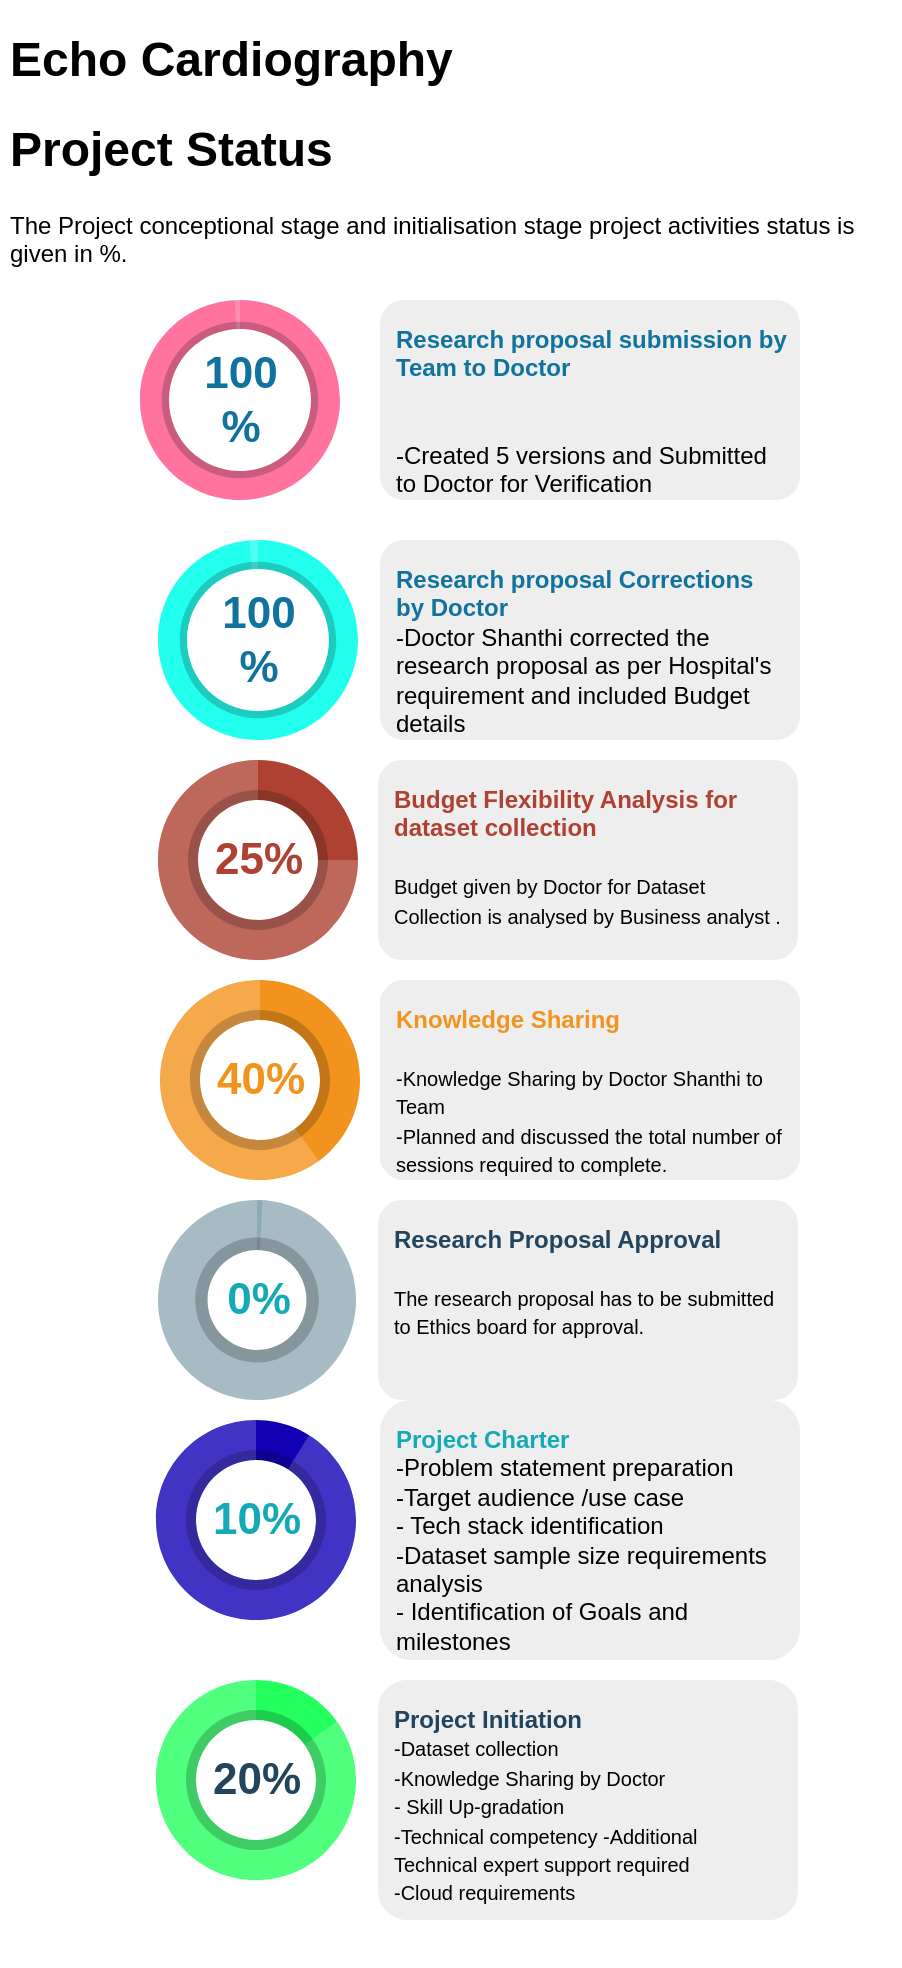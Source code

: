 <mxfile version="20.7.4" type="github">
  <diagram id="C5RBs43oDa-KdzZeNtuy" name="Page-1">
    <mxGraphModel dx="810" dy="1538" grid="1" gridSize="10" guides="1" tooltips="1" connect="1" arrows="1" fold="1" page="1" pageScale="1" pageWidth="827" pageHeight="1169" math="0" shadow="0">
      <root>
        <mxCell id="WIyWlLk6GJQsqaUBKTNV-0" />
        <mxCell id="WIyWlLk6GJQsqaUBKTNV-1" parent="WIyWlLk6GJQsqaUBKTNV-0" />
        <mxCell id="kb_pg4geoTnKRLb5H52R-29" value="40%" style="verticalLabelPosition=middle;verticalAlign=middle;html=1;html=1;shape=mxgraph.infographic.partConcEllipse;startAngle=0;endAngle=0.4;arcWidth=0.4;strokeColor=none;fillColor=#F2931E;fontSize=22;fontColor=#F2931E;align=center;fontStyle=1;" vertex="1" parent="WIyWlLk6GJQsqaUBKTNV-1">
          <mxGeometry x="130" y="-660" width="100" height="100" as="geometry" />
        </mxCell>
        <mxCell id="kb_pg4geoTnKRLb5H52R-30" value="25%" style="verticalLabelPosition=middle;verticalAlign=middle;html=1;html=1;shape=mxgraph.infographic.partConcEllipse;startAngle=0;endAngle=0.25;arcWidth=0.4;strokeColor=none;fillColor=#AE4132;fontSize=22;fontColor=#AE4132;align=center;fontStyle=1;" vertex="1" parent="WIyWlLk6GJQsqaUBKTNV-1">
          <mxGeometry x="129" y="-770" width="100" height="100" as="geometry" />
        </mxCell>
        <mxCell id="kb_pg4geoTnKRLb5H52R-31" value="20%" style="verticalLabelPosition=middle;verticalAlign=middle;html=1;html=1;shape=mxgraph.infographic.partConcEllipse;startAngle=0;endAngle=0.15;arcWidth=0.4;strokeColor=none;fillColor=#23FF5D;fontSize=22;fontColor=#23445D;align=center;fontStyle=1;" vertex="1" parent="WIyWlLk6GJQsqaUBKTNV-1">
          <mxGeometry x="128" y="-310" width="100" height="100" as="geometry" />
        </mxCell>
        <mxCell id="kb_pg4geoTnKRLb5H52R-32" value="0%" style="verticalLabelPosition=middle;verticalAlign=middle;html=1;html=1;shape=mxgraph.infographic.partConcEllipse;startAngle=0;endAngle=0.009;arcWidth=0.5;strokeColor=none;fillColor=#90AAB5;fontSize=22;fontColor=#12AAB5;align=center;fontStyle=1;" vertex="1" parent="WIyWlLk6GJQsqaUBKTNV-1">
          <mxGeometry x="129" y="-550" width="99" height="100" as="geometry" />
        </mxCell>
        <mxCell id="kb_pg4geoTnKRLb5H52R-34" value="&lt;font style=&quot;&quot;&gt;&lt;font color=&quot;#f2931e&quot;&gt;&lt;b&gt;Knowledge Sharing&lt;/b&gt;&lt;/font&gt;&lt;br&gt;&lt;br&gt;&lt;font style=&quot;font-size: 10px;&quot; size=&quot;1&quot;&gt;Knowledge Sharing by Doctor Shanthi to Team&lt;/font&gt;&lt;/font&gt;" style="rounded=1;strokeColor=none;fillColor=#EEEEEE;align=left;arcSize=12;verticalAlign=top;whiteSpace=wrap;html=1;fontSize=12;spacing=8;" vertex="1" parent="WIyWlLk6GJQsqaUBKTNV-1">
          <mxGeometry x="240" y="-660" width="210" height="100" as="geometry" />
        </mxCell>
        <mxCell id="kb_pg4geoTnKRLb5H52R-35" value="&lt;font style=&quot;&quot;&gt;&lt;font color=&quot;#ae4132&quot;&gt;&lt;b&gt;Budget Flexibility Analysis for dataset collection&lt;/b&gt;&lt;/font&gt;&lt;br&gt;&lt;br&gt;&lt;font style=&quot;font-size: 10px;&quot; size=&quot;1&quot;&gt;Budget given by Doctor for Dataset Collection is analysed by Business analyst .&lt;/font&gt;&lt;/font&gt;" style="rounded=1;strokeColor=none;fillColor=#EEEEEE;align=left;arcSize=12;verticalAlign=top;whiteSpace=wrap;html=1;fontSize=12;spacing=8;" vertex="1" parent="WIyWlLk6GJQsqaUBKTNV-1">
          <mxGeometry x="239" y="-770" width="210" height="100" as="geometry" />
        </mxCell>
        <mxCell id="kb_pg4geoTnKRLb5H52R-36" value="&lt;font style=&quot;&quot;&gt;&lt;font color=&quot;#23445d&quot;&gt;&lt;b&gt;Project Initiation&lt;/b&gt;&lt;/font&gt;&lt;br&gt;&lt;font style=&quot;&quot;&gt;&lt;span style=&quot;font-size: 10px;&quot;&gt;-Dataset collection&lt;/span&gt;&lt;br&gt;&lt;span style=&quot;font-size: 10px;&quot;&gt;-Knowledge Sharing by Doctor&amp;nbsp;&lt;/span&gt;&lt;br&gt;&lt;span style=&quot;font-size: 10px;&quot;&gt;- Skill Up-gradation&lt;br&gt;-Technical competency -Additional Technical expert support required&amp;nbsp;&lt;br&gt;-Cloud requirements&lt;br&gt;&lt;/span&gt;&lt;br&gt;&lt;br&gt;&lt;/font&gt;&lt;/font&gt;" style="rounded=1;strokeColor=none;fillColor=#EEEEEE;align=left;arcSize=12;verticalAlign=top;whiteSpace=wrap;html=1;fontSize=12;spacing=8;" vertex="1" parent="WIyWlLk6GJQsqaUBKTNV-1">
          <mxGeometry x="239" y="-310" width="210" height="120" as="geometry" />
        </mxCell>
        <mxCell id="kb_pg4geoTnKRLb5H52R-37" value="&lt;font style=&quot;&quot;&gt;&lt;font color=&quot;#12aab5&quot;&gt;&lt;b&gt;Project Charter&lt;/b&gt;&lt;/font&gt;&lt;br&gt;-Problem statement preparation&lt;br&gt;-Target audience /use case&lt;br&gt;- Tech stack identification&lt;br&gt;-Dataset sample size requirements analysis&lt;br&gt;- Identification of Goals and milestones&lt;br&gt;&lt;/font&gt;" style="rounded=1;strokeColor=none;fillColor=#EEEEEE;align=left;arcSize=12;verticalAlign=top;whiteSpace=wrap;html=1;fontSize=12;spacing=8;" vertex="1" parent="WIyWlLk6GJQsqaUBKTNV-1">
          <mxGeometry x="240" y="-450" width="210" height="130" as="geometry" />
        </mxCell>
        <mxCell id="kb_pg4geoTnKRLb5H52R-38" value="100&lt;br&gt;%" style="verticalLabelPosition=middle;verticalAlign=middle;html=1;html=1;shape=mxgraph.infographic.partConcEllipse;startAngle=0;endAngle=0.992;arcWidth=0.29;strokeColor=none;fillColor=#FF739E;fontSize=22;fontColor=#10739E;align=center;fontStyle=1;" vertex="1" parent="WIyWlLk6GJQsqaUBKTNV-1">
          <mxGeometry x="120" y="-1000" width="100" height="100" as="geometry" />
        </mxCell>
        <mxCell id="kb_pg4geoTnKRLb5H52R-40" value="&lt;font style=&quot;&quot;&gt;&lt;font color=&quot;#10739e&quot;&gt;&lt;b&gt;Research proposal submission by Team to Doctor&lt;/b&gt;&lt;/font&gt;&lt;br&gt;&lt;br&gt;&lt;br&gt;-Created 5 versions and Submitted to Doctor for Verification&amp;nbsp;&lt;br&gt;&lt;/font&gt;" style="rounded=1;strokeColor=none;fillColor=#EEEEEE;align=left;arcSize=12;verticalAlign=top;whiteSpace=wrap;html=1;fontSize=12;spacing=8;" vertex="1" parent="WIyWlLk6GJQsqaUBKTNV-1">
          <mxGeometry x="240" y="-1000" width="210" height="100" as="geometry" />
        </mxCell>
        <mxCell id="kb_pg4geoTnKRLb5H52R-46" value="10%" style="verticalLabelPosition=middle;verticalAlign=middle;html=1;html=1;shape=mxgraph.infographic.partConcEllipse;startAngle=0;endAngle=0.089;arcWidth=0.4;strokeColor=none;fillColor=#1200B5;fontSize=22;fontColor=#12AAB5;align=center;fontStyle=1;" vertex="1" parent="WIyWlLk6GJQsqaUBKTNV-1">
          <mxGeometry x="128" y="-440" width="100" height="100" as="geometry" />
        </mxCell>
        <mxCell id="kb_pg4geoTnKRLb5H52R-47" value="&lt;font style=&quot;border-color: var(--border-color);&quot; color=&quot;#f2931e&quot;&gt;&lt;b style=&quot;border-color: var(--border-color);&quot;&gt;Knowledge Sharing&lt;/b&gt;&lt;/font&gt;&lt;br style=&quot;border-color: var(--border-color);&quot;&gt;&lt;br style=&quot;border-color: var(--border-color);&quot;&gt;&lt;font style=&quot;border-color: var(--border-color); font-size: 10px;&quot;&gt;-Knowledge Sharing by Doctor Shanthi to Team&lt;br&gt;-Planned and discussed the total number of sessions required to complete.&lt;br&gt;&lt;/font&gt;" style="rounded=1;strokeColor=none;fillColor=#EEEEEE;align=left;arcSize=12;verticalAlign=top;whiteSpace=wrap;html=1;fontSize=12;spacing=8;" vertex="1" parent="WIyWlLk6GJQsqaUBKTNV-1">
          <mxGeometry x="240" y="-660" width="210" height="100" as="geometry" />
        </mxCell>
        <mxCell id="kb_pg4geoTnKRLb5H52R-50" value="&lt;font style=&quot;&quot;&gt;&lt;font color=&quot;#23445d&quot;&gt;&lt;b&gt;Research Proposal Approval&lt;/b&gt;&lt;/font&gt;&lt;br&gt;&lt;br&gt;&lt;font style=&quot;font-size: 10px;&quot; size=&quot;1&quot;&gt;The research proposal has to be submitted to Ethics board for approval.&lt;/font&gt;&lt;/font&gt;" style="rounded=1;strokeColor=none;fillColor=#EEEEEE;align=left;arcSize=12;verticalAlign=top;whiteSpace=wrap;html=1;fontSize=12;spacing=8;" vertex="1" parent="WIyWlLk6GJQsqaUBKTNV-1">
          <mxGeometry x="239" y="-550" width="210" height="100" as="geometry" />
        </mxCell>
        <mxCell id="kb_pg4geoTnKRLb5H52R-52" value="100&lt;br&gt;%" style="verticalLabelPosition=middle;verticalAlign=middle;html=1;html=1;shape=mxgraph.infographic.partConcEllipse;startAngle=0;endAngle=0.986;arcWidth=0.29;strokeColor=none;fillColor=#23FFEE;fontSize=22;fontColor=#10739E;align=center;fontStyle=1;" vertex="1" parent="WIyWlLk6GJQsqaUBKTNV-1">
          <mxGeometry x="129" y="-880" width="100" height="100" as="geometry" />
        </mxCell>
        <mxCell id="kb_pg4geoTnKRLb5H52R-53" value="&lt;font style=&quot;&quot;&gt;&lt;font color=&quot;#10739e&quot;&gt;&lt;b&gt;Research proposal Corrections&amp;nbsp; by Doctor&lt;/b&gt;&lt;/font&gt;&lt;br&gt;-Doctor Shanthi corrected the research proposal as per Hospital&#39;s requirement and included Budget details&lt;br&gt;&lt;br&gt;&lt;/font&gt;" style="rounded=1;strokeColor=none;fillColor=#EEEEEE;align=left;arcSize=12;verticalAlign=top;whiteSpace=wrap;html=1;fontSize=12;spacing=8;" vertex="1" parent="WIyWlLk6GJQsqaUBKTNV-1">
          <mxGeometry x="240" y="-880" width="210" height="100" as="geometry" />
        </mxCell>
        <mxCell id="kb_pg4geoTnKRLb5H52R-54" value="&lt;h1&gt;Echo Cardiography&amp;nbsp;&lt;/h1&gt;&lt;h1&gt;Project Status&lt;/h1&gt;&lt;p&gt;The Project conceptional stage and initialisation stage project activities status is given in %.&amp;nbsp;&lt;/p&gt;" style="text;html=1;strokeColor=none;fillColor=none;spacing=5;spacingTop=-20;whiteSpace=wrap;overflow=hidden;rounded=0;" vertex="1" parent="WIyWlLk6GJQsqaUBKTNV-1">
          <mxGeometry x="50" y="-1140" width="450" height="130" as="geometry" />
        </mxCell>
      </root>
    </mxGraphModel>
  </diagram>
</mxfile>
